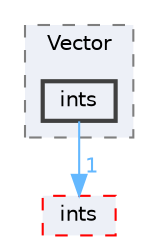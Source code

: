 digraph "src/OpenFOAM/primitives/Vector/ints"
{
 // LATEX_PDF_SIZE
  bgcolor="transparent";
  edge [fontname=Helvetica,fontsize=10,labelfontname=Helvetica,labelfontsize=10];
  node [fontname=Helvetica,fontsize=10,shape=box,height=0.2,width=0.4];
  compound=true
  subgraph clusterdir_6ef5fbba1c02603637a533e2f686aa62 {
    graph [ bgcolor="#edf0f7", pencolor="grey50", label="Vector", fontname=Helvetica,fontsize=10 style="filled,dashed", URL="dir_6ef5fbba1c02603637a533e2f686aa62.html",tooltip=""]
  dir_57bf0c2f2f79eae3e7b4e1cf1878d8d5 [label="ints", fillcolor="#edf0f7", color="grey25", style="filled,bold", URL="dir_57bf0c2f2f79eae3e7b4e1cf1878d8d5.html",tooltip=""];
  }
  dir_086c067a0e64eeb439d30ae0c44248d8 [label="ints", fillcolor="#edf0f7", color="red", style="filled,dashed", URL="dir_086c067a0e64eeb439d30ae0c44248d8.html",tooltip=""];
  dir_57bf0c2f2f79eae3e7b4e1cf1878d8d5->dir_086c067a0e64eeb439d30ae0c44248d8 [headlabel="1", labeldistance=1.5 headhref="dir_001951_001949.html" href="dir_001951_001949.html" color="steelblue1" fontcolor="steelblue1"];
}
